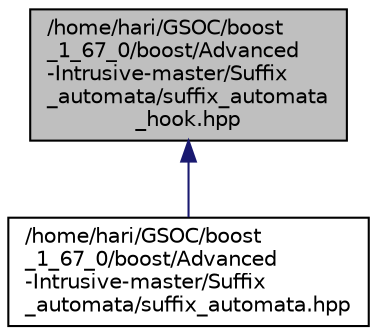 digraph "/home/hari/GSOC/boost_1_67_0/boost/Advanced-Intrusive-master/Suffix_automata/suffix_automata_hook.hpp"
{
  edge [fontname="Helvetica",fontsize="10",labelfontname="Helvetica",labelfontsize="10"];
  node [fontname="Helvetica",fontsize="10",shape=record];
  Node6 [label="/home/hari/GSOC/boost\l_1_67_0/boost/Advanced\l-Intrusive-master/Suffix\l_automata/suffix_automata\l_hook.hpp",height=0.2,width=0.4,color="black", fillcolor="grey75", style="filled", fontcolor="black"];
  Node6 -> Node7 [dir="back",color="midnightblue",fontsize="10",style="solid"];
  Node7 [label="/home/hari/GSOC/boost\l_1_67_0/boost/Advanced\l-Intrusive-master/Suffix\l_automata/suffix_automata.hpp",height=0.2,width=0.4,color="black", fillcolor="white", style="filled",URL="$suffix__automata_8hpp.html"];
}
